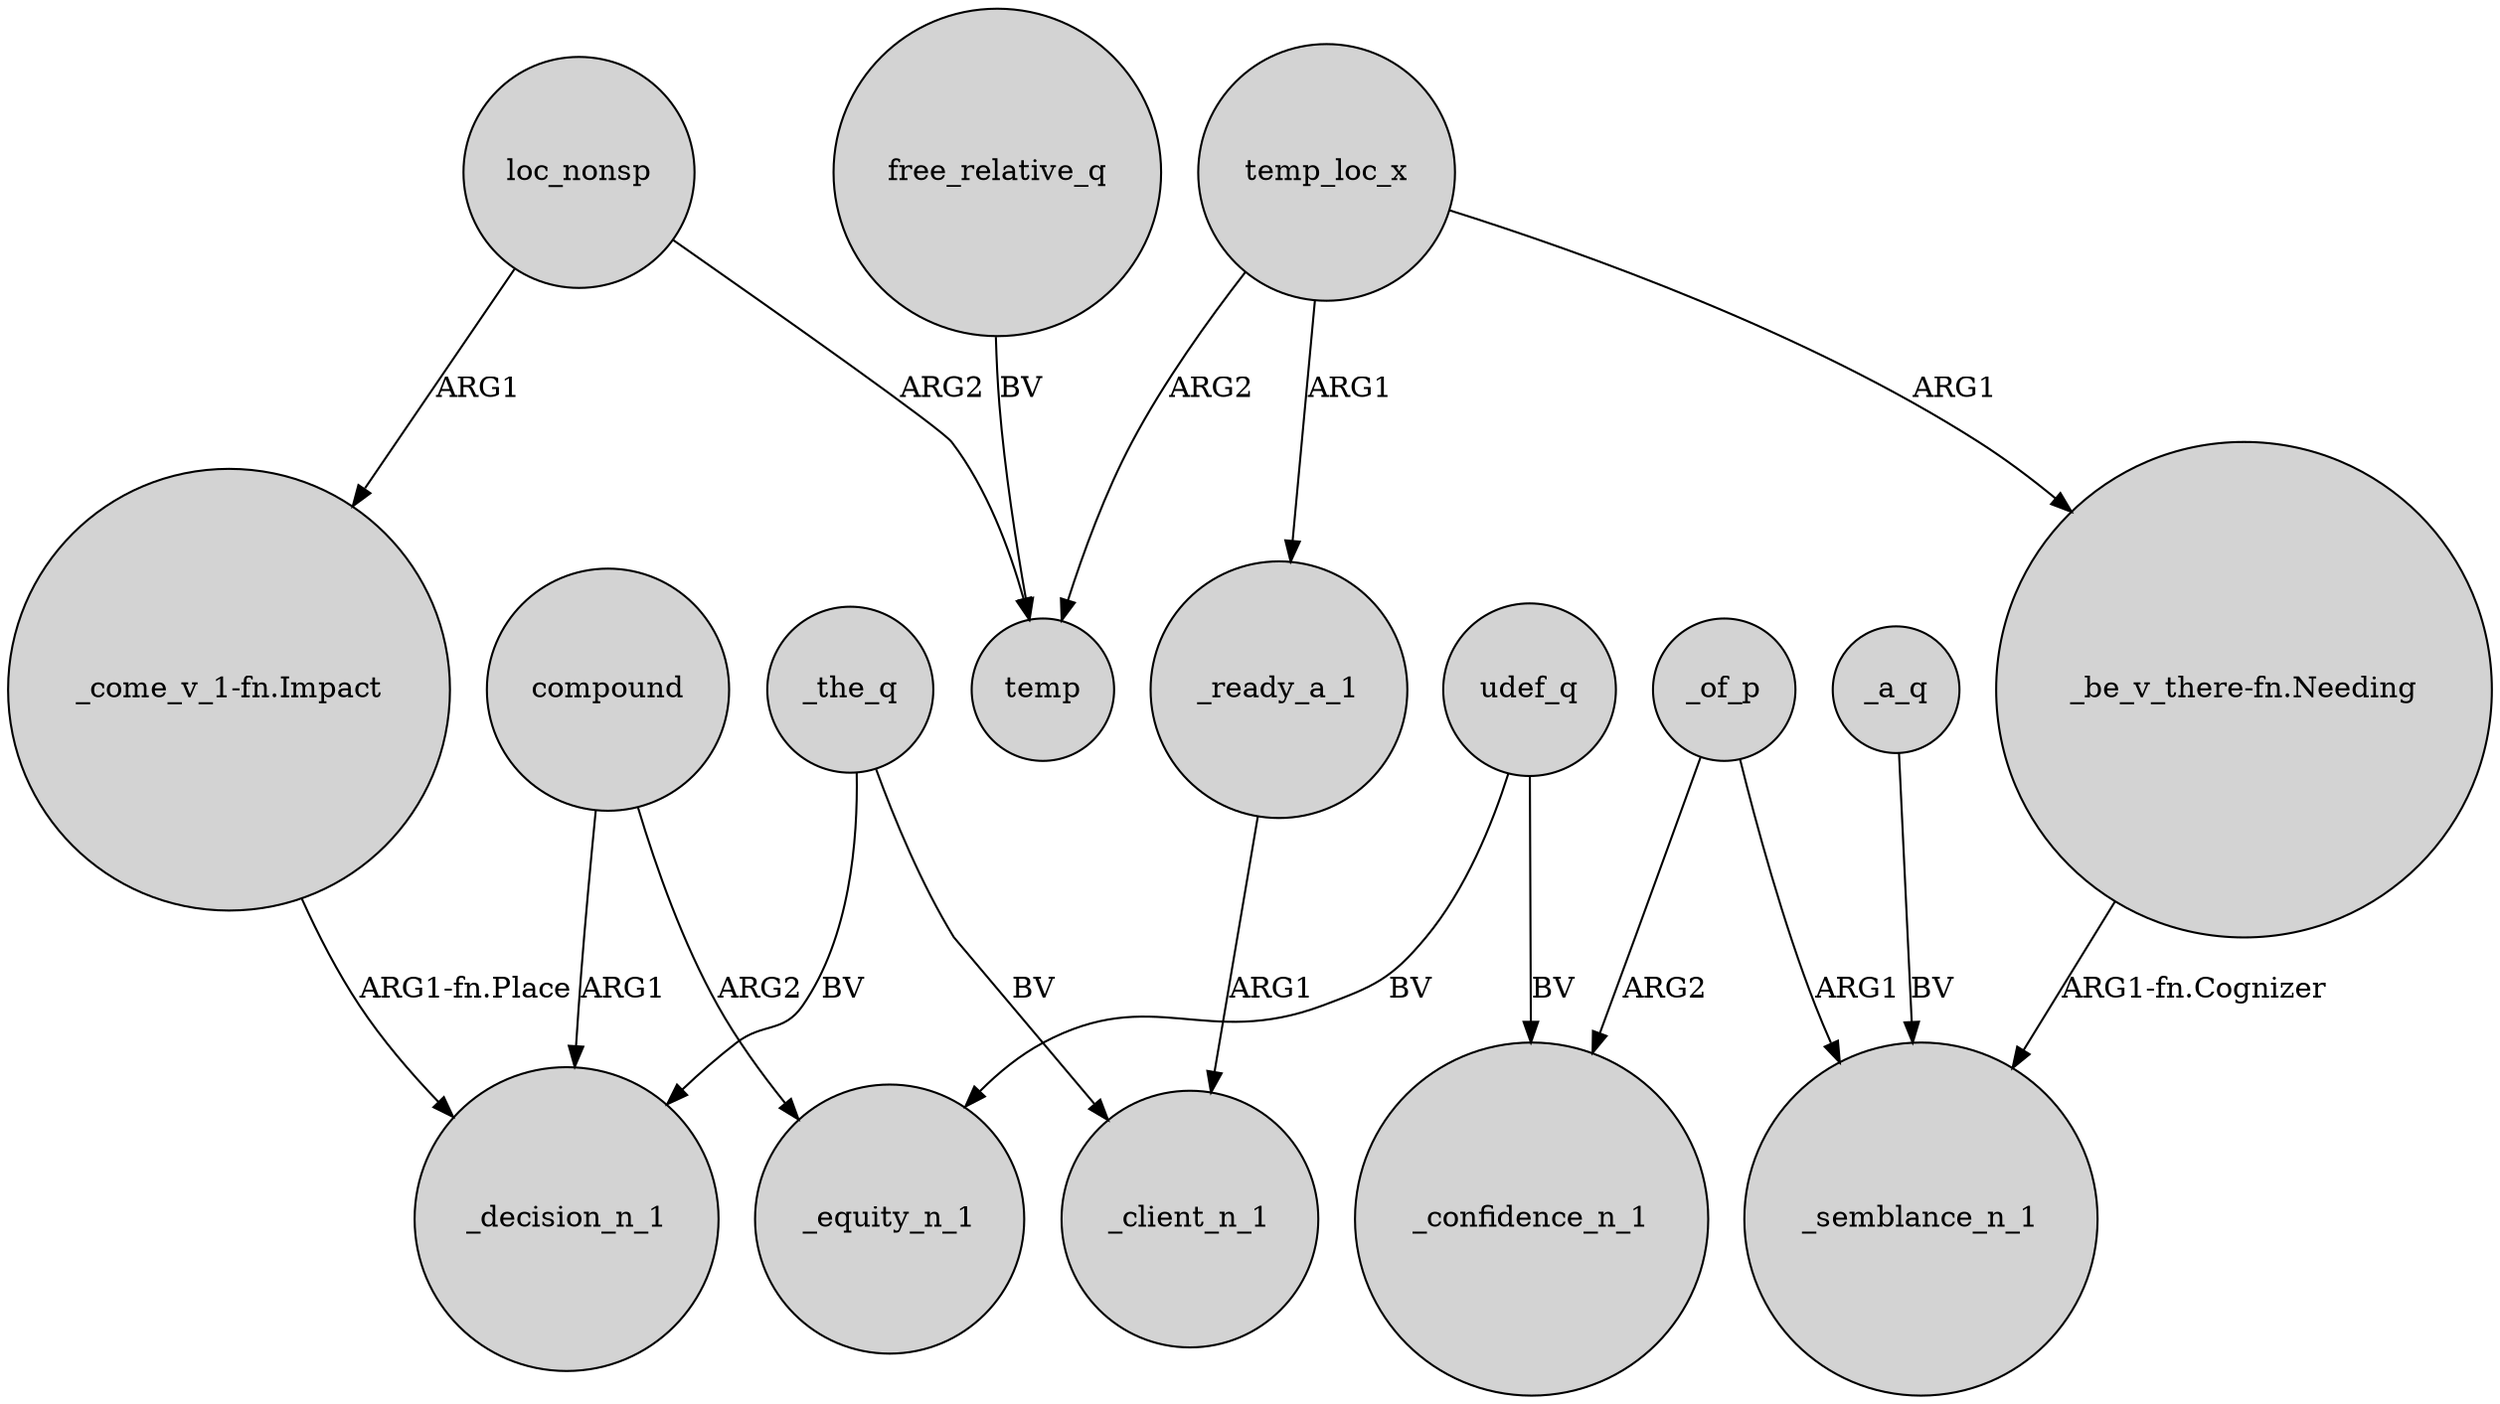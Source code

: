digraph {
	node [shape=circle style=filled]
	"_come_v_1-fn.Impact" -> _decision_n_1 [label="ARG1-fn.Place"]
	free_relative_q -> temp [label=BV]
	compound -> _equity_n_1 [label=ARG2]
	_of_p -> _semblance_n_1 [label=ARG1]
	temp_loc_x -> "_be_v_there-fn.Needing" [label=ARG1]
	"_be_v_there-fn.Needing" -> _semblance_n_1 [label="ARG1-fn.Cognizer"]
	loc_nonsp -> temp [label=ARG2]
	_ready_a_1 -> _client_n_1 [label=ARG1]
	_the_q -> _decision_n_1 [label=BV]
	temp_loc_x -> _ready_a_1 [label=ARG1]
	_a_q -> _semblance_n_1 [label=BV]
	_of_p -> _confidence_n_1 [label=ARG2]
	compound -> _decision_n_1 [label=ARG1]
	_the_q -> _client_n_1 [label=BV]
	temp_loc_x -> temp [label=ARG2]
	udef_q -> _confidence_n_1 [label=BV]
	udef_q -> _equity_n_1 [label=BV]
	loc_nonsp -> "_come_v_1-fn.Impact" [label=ARG1]
}

